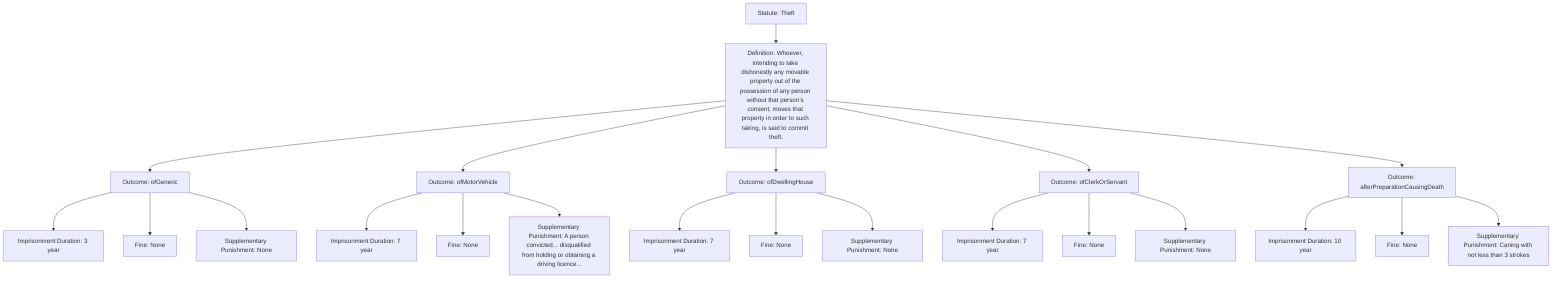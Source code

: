 graph TD
    A[Statute: Theft] --> B[Definition: Whoever, intending to take dishonestly any movable property out of the possession of any person without that person’s consent, moves that property in order to such taking, is said to commit theft.]
    B --> C[Outcome: ofGeneric]
    B --> D[Outcome: ofMotorVehicle]
    B --> E[Outcome: ofDwellingHouse]
    B --> F[Outcome: ofClerkOrServant]
    B --> G[Outcome: afterPreparationCausingDeath]

    C --> C1[Imprisonment Duration: 3 year]
    C --> C2[Fine: None]
    C --> C3[Supplementary Punishment: None]

    D --> D1[Imprisonment Duration: 7 year]
    D --> D2[Fine: None]
    D --> D3[Supplementary Punishment: A person convicted... disqualified from holding or obtaining a driving licence...]

    E --> E1[Imprisonment Duration: 7 year]
    E --> E2[Fine: None]
    E --> E3[Supplementary Punishment: None]

    F --> F1[Imprisonment Duration: 7 year]
    F --> F2[Fine: None]
    F --> F3[Supplementary Punishment: None]

    G --> G1[Imprisonment Duration: 10 year]
    G --> G2[Fine: None]
    G --> G3[Supplementary Punishment: Caning with not less than 3 strokes]